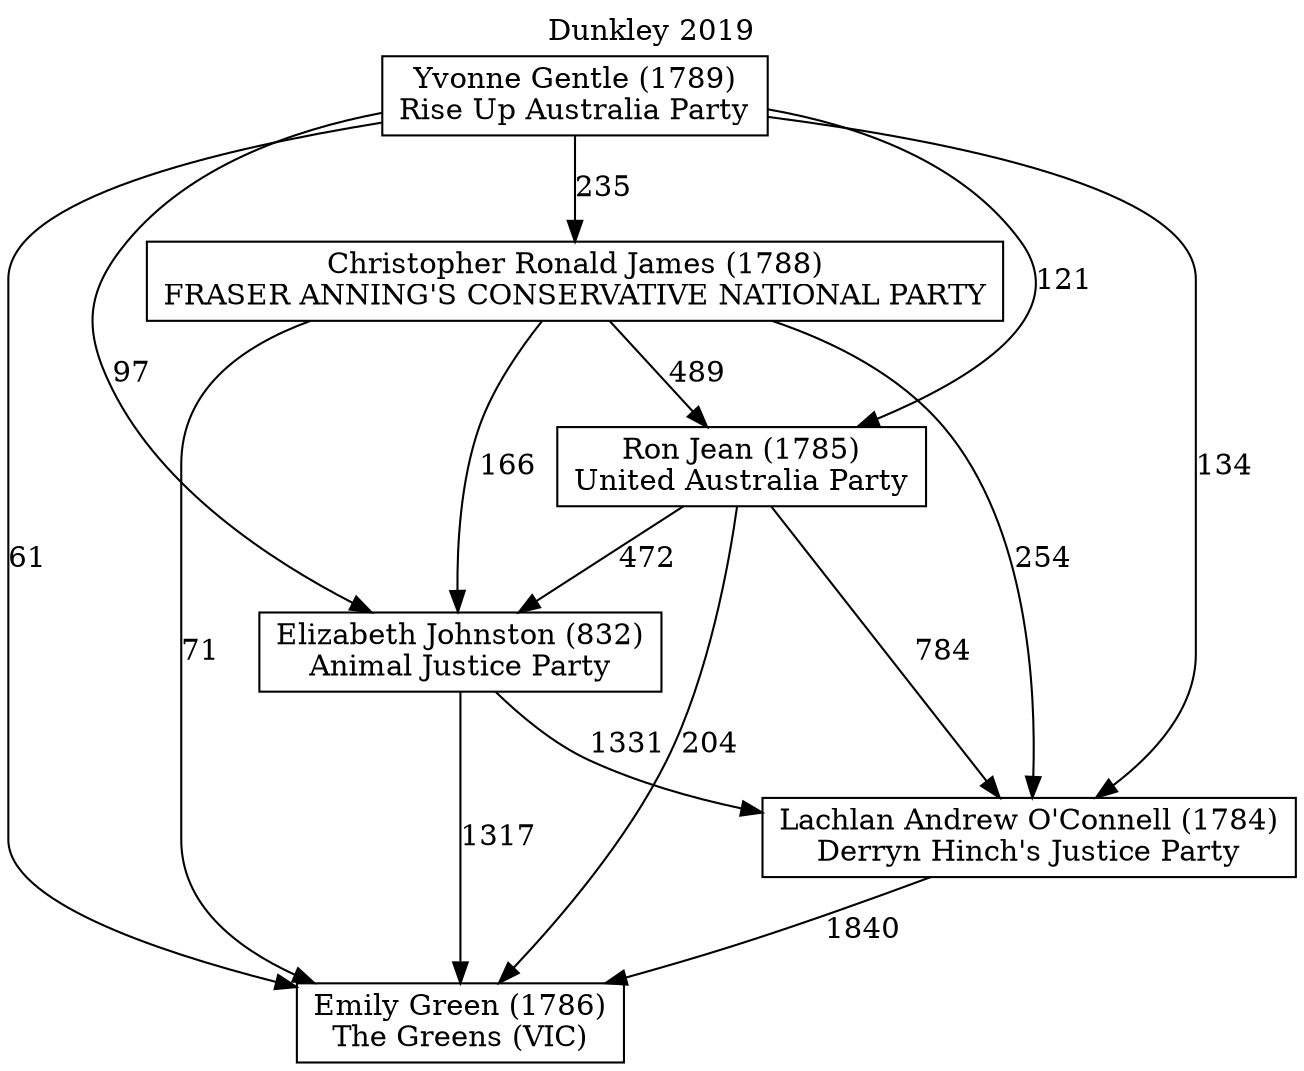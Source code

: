 // House preference flow
digraph "Emily Green (1786)_Dunkley_2019" {
	graph [label="Dunkley 2019" labelloc=t mclimit=10]
	node [shape=box]
	"Christopher Ronald James (1788)" [label="Christopher Ronald James (1788)
FRASER ANNING'S CONSERVATIVE NATIONAL PARTY"]
	"Elizabeth Johnston (832)" [label="Elizabeth Johnston (832)
Animal Justice Party"]
	"Emily Green (1786)" [label="Emily Green (1786)
The Greens (VIC)"]
	"Lachlan Andrew O'Connell (1784)" [label="Lachlan Andrew O'Connell (1784)
Derryn Hinch's Justice Party"]
	"Ron Jean (1785)" [label="Ron Jean (1785)
United Australia Party"]
	"Yvonne Gentle (1789)" [label="Yvonne Gentle (1789)
Rise Up Australia Party"]
	"Christopher Ronald James (1788)" -> "Elizabeth Johnston (832)" [label=166]
	"Christopher Ronald James (1788)" -> "Emily Green (1786)" [label=71]
	"Christopher Ronald James (1788)" -> "Lachlan Andrew O'Connell (1784)" [label=254]
	"Christopher Ronald James (1788)" -> "Ron Jean (1785)" [label=489]
	"Elizabeth Johnston (832)" -> "Emily Green (1786)" [label=1317]
	"Elizabeth Johnston (832)" -> "Lachlan Andrew O'Connell (1784)" [label=1331]
	"Lachlan Andrew O'Connell (1784)" -> "Emily Green (1786)" [label=1840]
	"Ron Jean (1785)" -> "Elizabeth Johnston (832)" [label=472]
	"Ron Jean (1785)" -> "Emily Green (1786)" [label=204]
	"Ron Jean (1785)" -> "Lachlan Andrew O'Connell (1784)" [label=784]
	"Yvonne Gentle (1789)" -> "Christopher Ronald James (1788)" [label=235]
	"Yvonne Gentle (1789)" -> "Elizabeth Johnston (832)" [label=97]
	"Yvonne Gentle (1789)" -> "Emily Green (1786)" [label=61]
	"Yvonne Gentle (1789)" -> "Lachlan Andrew O'Connell (1784)" [label=134]
	"Yvonne Gentle (1789)" -> "Ron Jean (1785)" [label=121]
}
